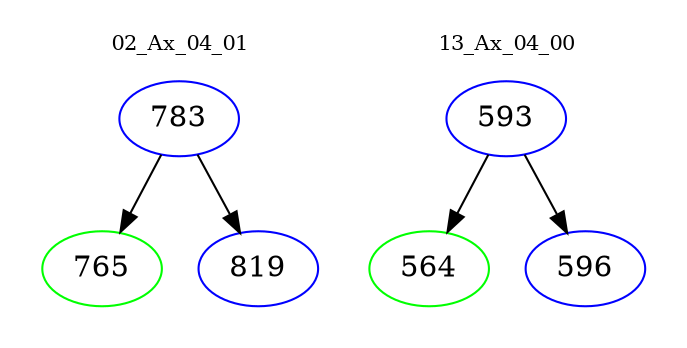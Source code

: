 digraph{
subgraph cluster_0 {
color = white
label = "02_Ax_04_01";
fontsize=10;
T0_783 [label="783", color="blue"]
T0_783 -> T0_765 [color="black"]
T0_765 [label="765", color="green"]
T0_783 -> T0_819 [color="black"]
T0_819 [label="819", color="blue"]
}
subgraph cluster_1 {
color = white
label = "13_Ax_04_00";
fontsize=10;
T1_593 [label="593", color="blue"]
T1_593 -> T1_564 [color="black"]
T1_564 [label="564", color="green"]
T1_593 -> T1_596 [color="black"]
T1_596 [label="596", color="blue"]
}
}
